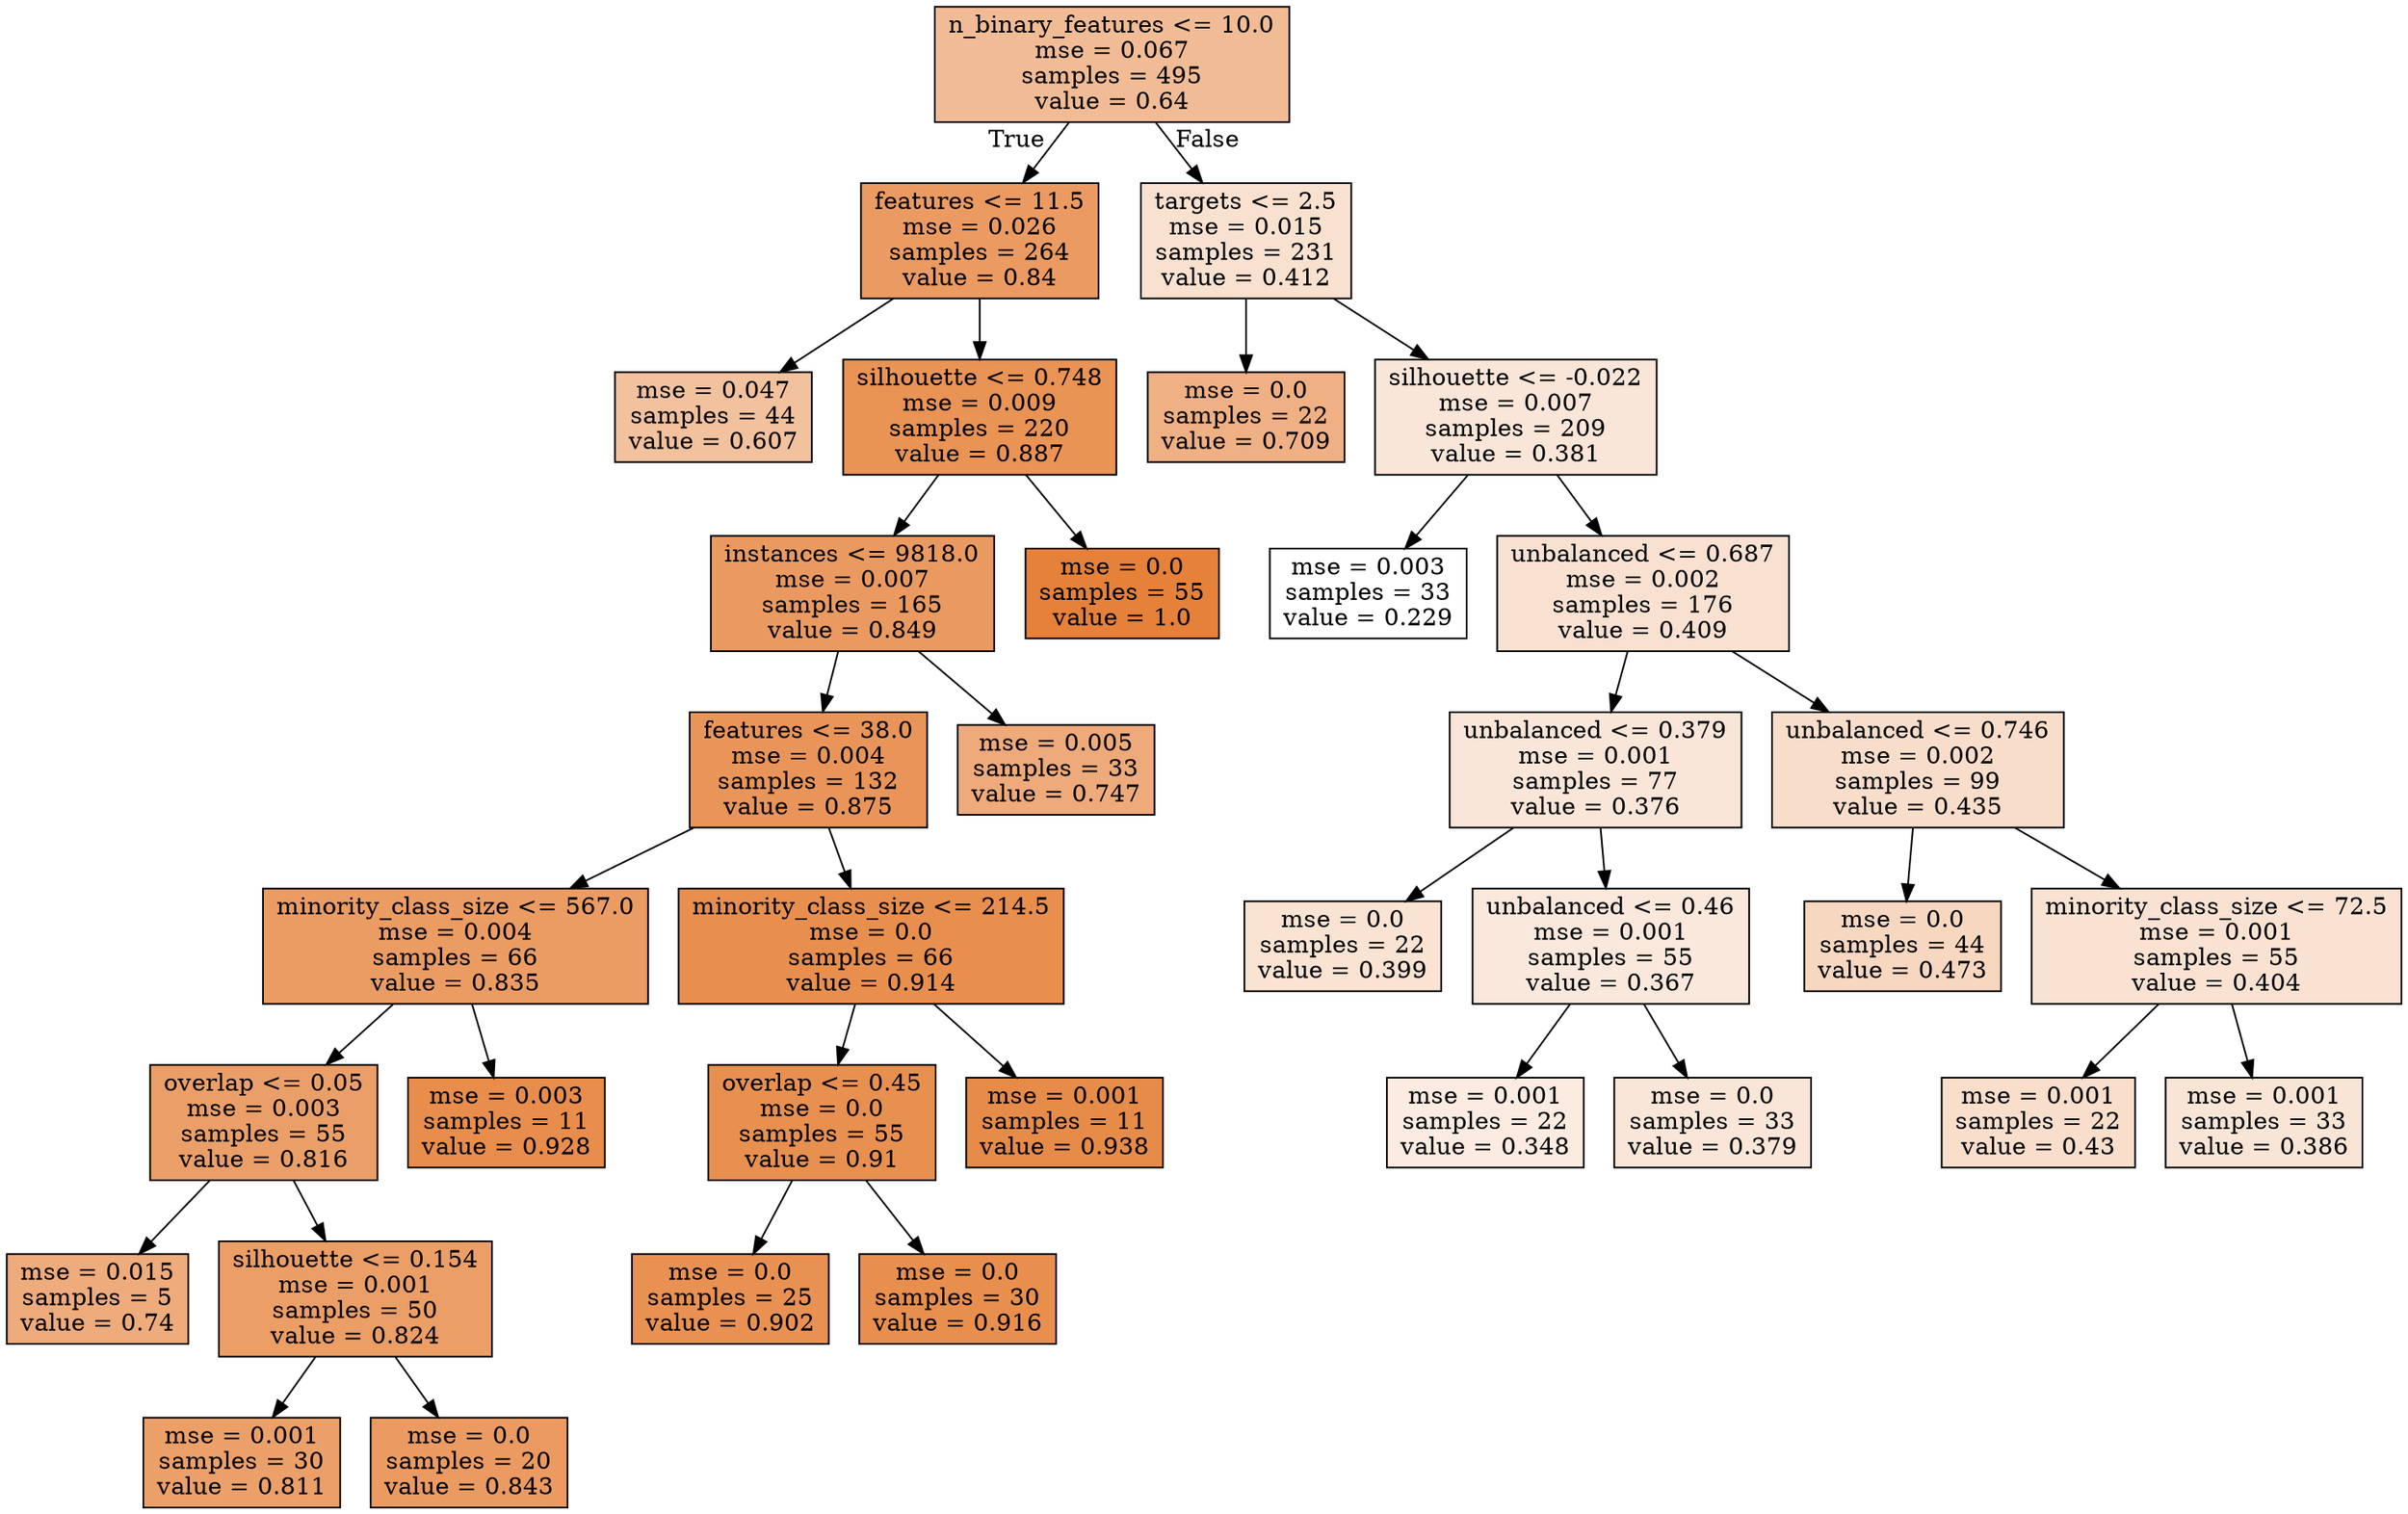 digraph Tree {
node [shape=box, style="filled", color="black"] ;
0 [label="n_binary_features <= 10.0\nmse = 0.067\nsamples = 495\nvalue = 0.64", fillcolor="#e5813988"] ;
1 [label="features <= 11.5\nmse = 0.026\nsamples = 264\nvalue = 0.84", fillcolor="#e58139ca"] ;
0 -> 1 [labeldistance=2.5, labelangle=45, headlabel="True"] ;
2 [label="mse = 0.047\nsamples = 44\nvalue = 0.607", fillcolor="#e581397d"] ;
1 -> 2 ;
3 [label="silhouette <= 0.748\nmse = 0.009\nsamples = 220\nvalue = 0.887", fillcolor="#e58139da"] ;
1 -> 3 ;
4 [label="instances <= 9818.0\nmse = 0.007\nsamples = 165\nvalue = 0.849", fillcolor="#e58139cd"] ;
3 -> 4 ;
5 [label="features <= 38.0\nmse = 0.004\nsamples = 132\nvalue = 0.875", fillcolor="#e58139d6"] ;
4 -> 5 ;
6 [label="minority_class_size <= 567.0\nmse = 0.004\nsamples = 66\nvalue = 0.835", fillcolor="#e58139c8"] ;
5 -> 6 ;
7 [label="overlap <= 0.05\nmse = 0.003\nsamples = 55\nvalue = 0.816", fillcolor="#e58139c2"] ;
6 -> 7 ;
8 [label="mse = 0.015\nsamples = 5\nvalue = 0.74", fillcolor="#e58139a9"] ;
7 -> 8 ;
9 [label="silhouette <= 0.154\nmse = 0.001\nsamples = 50\nvalue = 0.824", fillcolor="#e58139c5"] ;
7 -> 9 ;
10 [label="mse = 0.001\nsamples = 30\nvalue = 0.811", fillcolor="#e58139c1"] ;
9 -> 10 ;
11 [label="mse = 0.0\nsamples = 20\nvalue = 0.843", fillcolor="#e58139cb"] ;
9 -> 11 ;
12 [label="mse = 0.003\nsamples = 11\nvalue = 0.928", fillcolor="#e58139e7"] ;
6 -> 12 ;
13 [label="minority_class_size <= 214.5\nmse = 0.0\nsamples = 66\nvalue = 0.914", fillcolor="#e58139e3"] ;
5 -> 13 ;
14 [label="overlap <= 0.45\nmse = 0.0\nsamples = 55\nvalue = 0.91", fillcolor="#e58139e1"] ;
13 -> 14 ;
15 [label="mse = 0.0\nsamples = 25\nvalue = 0.902", fillcolor="#e58139df"] ;
14 -> 15 ;
16 [label="mse = 0.0\nsamples = 30\nvalue = 0.916", fillcolor="#e58139e3"] ;
14 -> 16 ;
17 [label="mse = 0.001\nsamples = 11\nvalue = 0.938", fillcolor="#e58139ea"] ;
13 -> 17 ;
18 [label="mse = 0.005\nsamples = 33\nvalue = 0.747", fillcolor="#e58139ab"] ;
4 -> 18 ;
19 [label="mse = 0.0\nsamples = 55\nvalue = 1.0", fillcolor="#e58139ff"] ;
3 -> 19 ;
20 [label="targets <= 2.5\nmse = 0.015\nsamples = 231\nvalue = 0.412", fillcolor="#e581393c"] ;
0 -> 20 [labeldistance=2.5, labelangle=-45, headlabel="False"] ;
21 [label="mse = 0.0\nsamples = 22\nvalue = 0.709", fillcolor="#e581399f"] ;
20 -> 21 ;
22 [label="silhouette <= -0.022\nmse = 0.007\nsamples = 209\nvalue = 0.381", fillcolor="#e5813932"] ;
20 -> 22 ;
23 [label="mse = 0.003\nsamples = 33\nvalue = 0.229", fillcolor="#e5813900"] ;
22 -> 23 ;
24 [label="unbalanced <= 0.687\nmse = 0.002\nsamples = 176\nvalue = 0.409", fillcolor="#e581393b"] ;
22 -> 24 ;
25 [label="unbalanced <= 0.379\nmse = 0.001\nsamples = 77\nvalue = 0.376", fillcolor="#e5813931"] ;
24 -> 25 ;
26 [label="mse = 0.0\nsamples = 22\nvalue = 0.399", fillcolor="#e5813938"] ;
25 -> 26 ;
27 [label="unbalanced <= 0.46\nmse = 0.001\nsamples = 55\nvalue = 0.367", fillcolor="#e581392d"] ;
25 -> 27 ;
28 [label="mse = 0.001\nsamples = 22\nvalue = 0.348", fillcolor="#e5813927"] ;
27 -> 28 ;
29 [label="mse = 0.0\nsamples = 33\nvalue = 0.379", fillcolor="#e5813932"] ;
27 -> 29 ;
30 [label="unbalanced <= 0.746\nmse = 0.002\nsamples = 99\nvalue = 0.435", fillcolor="#e5813944"] ;
24 -> 30 ;
31 [label="mse = 0.0\nsamples = 44\nvalue = 0.473", fillcolor="#e5813951"] ;
30 -> 31 ;
32 [label="minority_class_size <= 72.5\nmse = 0.001\nsamples = 55\nvalue = 0.404", fillcolor="#e581393a"] ;
30 -> 32 ;
33 [label="mse = 0.001\nsamples = 22\nvalue = 0.43", fillcolor="#e5813942"] ;
32 -> 33 ;
34 [label="mse = 0.001\nsamples = 33\nvalue = 0.386", fillcolor="#e5813934"] ;
32 -> 34 ;
}